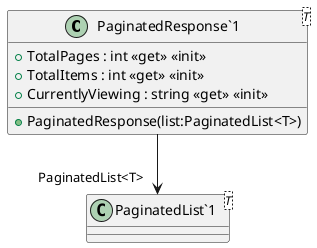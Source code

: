 @startuml
class "PaginatedResponse`1"<T> {
    + TotalPages : int <<get>> <<init>>
    + TotalItems : int <<get>> <<init>>
    + CurrentlyViewing : string <<get>> <<init>>
    + PaginatedResponse(list:PaginatedList<T>)
}
class "PaginatedList`1"<T> {
}
"PaginatedResponse`1" --> "PaginatedList<T>" "PaginatedList`1"
@enduml
